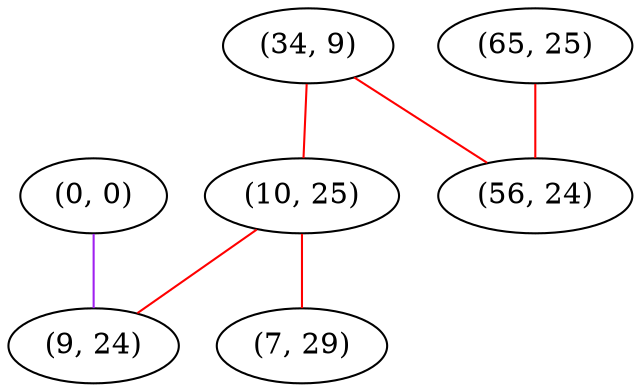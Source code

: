 graph "" {
"(0, 0)";
"(65, 25)";
"(34, 9)";
"(10, 25)";
"(56, 24)";
"(9, 24)";
"(7, 29)";
"(0, 0)" -- "(9, 24)"  [color=purple, key=0, weight=4];
"(65, 25)" -- "(56, 24)"  [color=red, key=0, weight=1];
"(34, 9)" -- "(56, 24)"  [color=red, key=0, weight=1];
"(34, 9)" -- "(10, 25)"  [color=red, key=0, weight=1];
"(10, 25)" -- "(9, 24)"  [color=red, key=0, weight=1];
"(10, 25)" -- "(7, 29)"  [color=red, key=0, weight=1];
}
